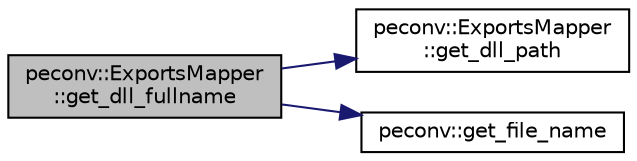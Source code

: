 digraph "peconv::ExportsMapper::get_dll_fullname"
{
 // LATEX_PDF_SIZE
  edge [fontname="Helvetica",fontsize="10",labelfontname="Helvetica",labelfontsize="10"];
  node [fontname="Helvetica",fontsize="10",shape=record];
  rankdir="LR";
  Node1 [label="peconv::ExportsMapper\l::get_dll_fullname",height=0.2,width=0.4,color="black", fillcolor="grey75", style="filled", fontcolor="black",tooltip=" "];
  Node1 -> Node2 [color="midnightblue",fontsize="10",style="solid",fontname="Helvetica"];
  Node2 [label="peconv::ExportsMapper\l::get_dll_path",height=0.2,width=0.4,color="black", fillcolor="white", style="filled",URL="$classpeconv_1_1_exports_mapper.html#a8128b6c290034148ca34780188289363",tooltip=" "];
  Node1 -> Node3 [color="midnightblue",fontsize="10",style="solid",fontname="Helvetica"];
  Node3 [label="peconv::get_file_name",height=0.2,width=0.4,color="black", fillcolor="white", style="filled",URL="$namespacepeconv.html#a6cfd4ad626deb735c30aabc1407cb00b",tooltip=" "];
}
